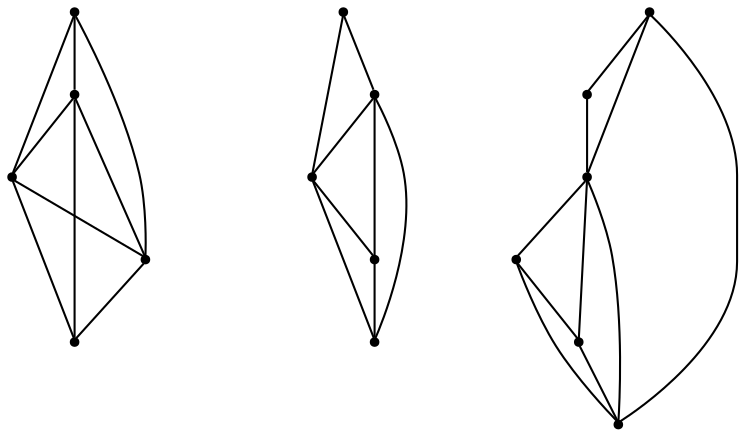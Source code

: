 graph {
  node [shape=point,comment="{\"directed\":false,\"doi\":\"10.1007/978-3-540-24595-7_30\",\"figure\":\"8 (2)\"}"]

  v0 [pos="1586.5034520348836,460.404880841573"]
  v1 [pos="1584.753102289244,259.8424355189005"]
  v2 [pos="1496.0490870276162,708.7798833847046"]
  v3 [pos="1584.753102289244,790.1549418767293"]
  v4 [pos="1460.2924600290698,578.9674520492554"]
  v5 [pos="1445.5397120276161,728.9048910140991"]
  v6 [pos="1408.7203670058138,379.8424164454142"]
  v7 [pos="1319.3287200218024,256.7799011866251"]
  v8 [pos="1326.0174781976743,461.0924800237019"]
  v9 [pos="1326.0174781976743,803.4674723943074"]
  v10 [pos="1202.0569404069768,501.46736303965247"]
  v11 [pos="1131.356304505814,384.3423922856648"]
  v12 [pos="992.5179528524709,379.8424164454142"]
  v13 [pos="1129.9810092659884,601.3424317042032"]
  v14 [pos="929.0707076671512,502.915612856547"]
  v15 [pos="997.0813067768895,602.0924011866251"]

  v0 -- v1 [id="-1",pos="1586.5034520348836,460.404880841573 1584.753102289244,259.8424355189005 1584.753102289244,259.8424355189005 1584.753102289244,259.8424355189005"]
  v14 -- v15 [id="-2",pos="929.0707076671512,502.915612856547 997.0813067768895,602.0924011866251 997.0813067768895,602.0924011866251 997.0813067768895,602.0924011866251"]
  v14 -- v13 [id="-3",pos="929.0707076671512,502.915612856547 1129.9810092659884,601.3424317042032 1129.9810092659884,601.3424317042032 1129.9810092659884,601.3424317042032"]
  v2 -- v3 [id="-4",pos="1496.0490870276162,708.7798833847046 1584.753102289244,790.1549418767293 1584.753102289244,790.1549418767293 1584.753102289244,790.1549418767293"]
  v12 -- v10 [id="-5",pos="992.5179528524709,379.8424164454142 1202.0569404069768,501.46736303965247 1202.0569404069768,501.46736303965247 1202.0569404069768,501.46736303965247"]
  v4 -- v3 [id="-6",pos="1460.2924600290698,578.9674520492554 1584.753102289244,790.1549418767293 1584.753102289244,790.1549418767293 1584.753102289244,790.1549418767293"]
  v4 -- v2 [id="-7",pos="1460.2924600290698,578.9674520492554 1496.0490870276162,708.7798833847046 1496.0490870276162,708.7798833847046 1496.0490870276162,708.7798833847046"]
  v15 -- v13 [id="-8",pos="997.0813067768895,602.0924011866251 1129.9810092659884,601.3424317042032 1129.9810092659884,601.3424317042032 1129.9810092659884,601.3424317042032"]
  v15 -- v12 [id="-9",pos="997.0813067768895,602.0924011866251 992.5179528524709,379.8424164454142 992.5179528524709,379.8424164454142 992.5179528524709,379.8424164454142"]
  v12 -- v14 [id="-10",pos="992.5179528524709,379.8424164454142 929.0707076671512,502.915612856547 929.0707076671512,502.915612856547 929.0707076671512,502.915612856547"]
  v13 -- v12 [id="-12",pos="1129.9810092659884,601.3424317042032 992.5179528524709,379.8424164454142 992.5179528524709,379.8424164454142 992.5179528524709,379.8424164454142"]
  v13 -- v10 [id="-13",pos="1129.9810092659884,601.3424317042032 1202.0569404069768,501.46736303965247 1202.0569404069768,501.46736303965247 1202.0569404069768,501.46736303965247"]
  v11 -- v12 [id="-14",pos="1131.356304505814,384.3423922856648 992.5179528524709,379.8424164454142 992.5179528524709,379.8424164454142 992.5179528524709,379.8424164454142"]
  v10 -- v11 [id="-15",pos="1202.0569404069768,501.46736303965247 1131.356304505814,384.3423922856648 1131.356304505814,384.3423922856648 1131.356304505814,384.3423922856648"]
  v9 -- v4 [id="-16",pos="1326.0174781976743,803.4674723943074 1460.2924600290698,578.9674520492554 1460.2924600290698,578.9674520492554 1460.2924600290698,578.9674520492554"]
  v9 -- v5 [id="-17",pos="1326.0174781976743,803.4674723943074 1445.5397120276161,728.9048910140991 1445.5397120276161,728.9048910140991 1445.5397120276161,728.9048910140991"]
  v8 -- v6 [id="-19",pos="1326.0174781976743,461.0924800237019 1408.7203670058138,379.8424164454142 1408.7203670058138,379.8424164454142 1408.7203670058138,379.8424164454142"]
  v8 -- v0 [id="-20",pos="1326.0174781976743,461.0924800237019 1586.5034520348836,460.404880841573 1586.5034520348836,460.404880841573 1586.5034520348836,460.404880841573"]
  v8 -- v7 [id="-21",pos="1326.0174781976743,461.0924800237019 1319.3287200218024,256.7799011866251 1319.3287200218024,256.7799011866251 1319.3287200218024,256.7799011866251"]
  v7 -- v6 [id="-22",pos="1319.3287200218024,256.7799011866251 1408.7203670058138,379.8424164454142 1408.7203670058138,379.8424164454142 1408.7203670058138,379.8424164454142"]
  v7 -- v1 [id="-23",pos="1319.3287200218024,256.7799011866251 1584.753102289244,259.8424355189005 1584.753102289244,259.8424355189005 1584.753102289244,259.8424355189005"]
  v5 -- v2 [id="-24",pos="1445.5397120276161,728.9048910140991 1496.0490870276162,708.7798833847046 1496.0490870276162,708.7798833847046 1496.0490870276162,708.7798833847046"]
  v5 -- v4 [id="-25",pos="1445.5397120276161,728.9048910140991 1460.2924600290698,578.9674520492554 1460.2924600290698,578.9674520492554 1460.2924600290698,578.9674520492554"]
  v5 -- v3 [id="-26",pos="1445.5397120276161,728.9048910140991 1584.753102289244,790.1549418767293 1584.753102289244,790.1549418767293 1584.753102289244,790.1549418767293"]
  v7 -- v0 [id="-27",pos="1319.3287200218024,256.7799011866251 1368.1961664244186,419.5882558822632 1368.1961664244186,419.5882558822632 1368.1961664244186,419.5882558822632 1586.5034520348836,460.404880841573 1586.5034520348836,460.404880841573 1586.5034520348836,460.404880841573"]
  v6 -- v0 [id="-28",pos="1408.7203670058138,379.8424164454142 1586.5034520348836,460.404880841573 1586.5034520348836,460.404880841573 1586.5034520348836,460.404880841573"]
  v6 -- v1 [id="-29",pos="1408.7203670058138,379.8424164454142 1584.753102289244,259.8424355189005 1584.753102289244,259.8424355189005 1584.753102289244,259.8424355189005"]
}